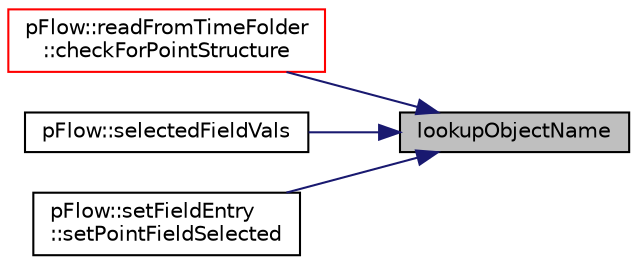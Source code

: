 digraph "lookupObjectName"
{
 // LATEX_PDF_SIZE
  edge [fontname="Helvetica",fontsize="10",labelfontname="Helvetica",labelfontsize="10"];
  node [fontname="Helvetica",fontsize="10",shape=record];
  rankdir="RL";
  Node1 [label="lookupObjectName",height=0.2,width=0.4,color="black", fillcolor="grey75", style="filled", fontcolor="black",tooltip=" "];
  Node1 -> Node2 [dir="back",color="midnightblue",fontsize="10",style="solid",fontname="Helvetica"];
  Node2 [label="pFlow::readFromTimeFolder\l::checkForPointStructure",height=0.2,width=0.4,color="red", fillcolor="white", style="filled",URL="$classpFlow_1_1readFromTimeFolder.html#aa16df64e306a5fe79f8fd6e6500e5709",tooltip=" "];
  Node1 -> Node6 [dir="back",color="midnightblue",fontsize="10",style="solid",fontname="Helvetica"];
  Node6 [label="pFlow::selectedFieldVals",height=0.2,width=0.4,color="black", fillcolor="white", style="filled",URL="$namespacepFlow.html#ab992eb0568686e6f77238116f22983a8",tooltip=" "];
  Node1 -> Node7 [dir="back",color="midnightblue",fontsize="10",style="solid",fontname="Helvetica"];
  Node7 [label="pFlow::setFieldEntry\l::setPointFieldSelected",height=0.2,width=0.4,color="black", fillcolor="white", style="filled",URL="$classpFlow_1_1setFieldEntry.html#a75afadc3766c1cd2ef9a6086ecc8fbff",tooltip=" "];
}
